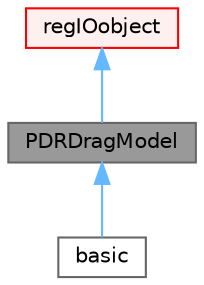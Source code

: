 digraph "PDRDragModel"
{
 // LATEX_PDF_SIZE
  bgcolor="transparent";
  edge [fontname=Helvetica,fontsize=10,labelfontname=Helvetica,labelfontsize=10];
  node [fontname=Helvetica,fontsize=10,shape=box,height=0.2,width=0.4];
  Node1 [id="Node000001",label="PDRDragModel",height=0.2,width=0.4,color="gray40", fillcolor="grey60", style="filled", fontcolor="black",tooltip="Base-class for sub-grid obstacle drag models. The available drag model is at basic...."];
  Node2 -> Node1 [id="edge1_Node000001_Node000002",dir="back",color="steelblue1",style="solid",tooltip=" "];
  Node2 [id="Node000002",label="regIOobject",height=0.2,width=0.4,color="red", fillcolor="#FFF0F0", style="filled",URL="$classFoam_1_1regIOobject.html",tooltip="regIOobject is an abstract class derived from IOobject to handle automatic object registration with t..."];
  Node1 -> Node5 [id="edge2_Node000001_Node000005",dir="back",color="steelblue1",style="solid",tooltip=" "];
  Node5 [id="Node000005",label="basic",height=0.2,width=0.4,color="gray40", fillcolor="white", style="filled",URL="$classFoam_1_1PDRDragModels_1_1basic.html",tooltip="Basic sub-grid obstacle drag model. Details supplied by J Puttock 2/7/06."];
}
